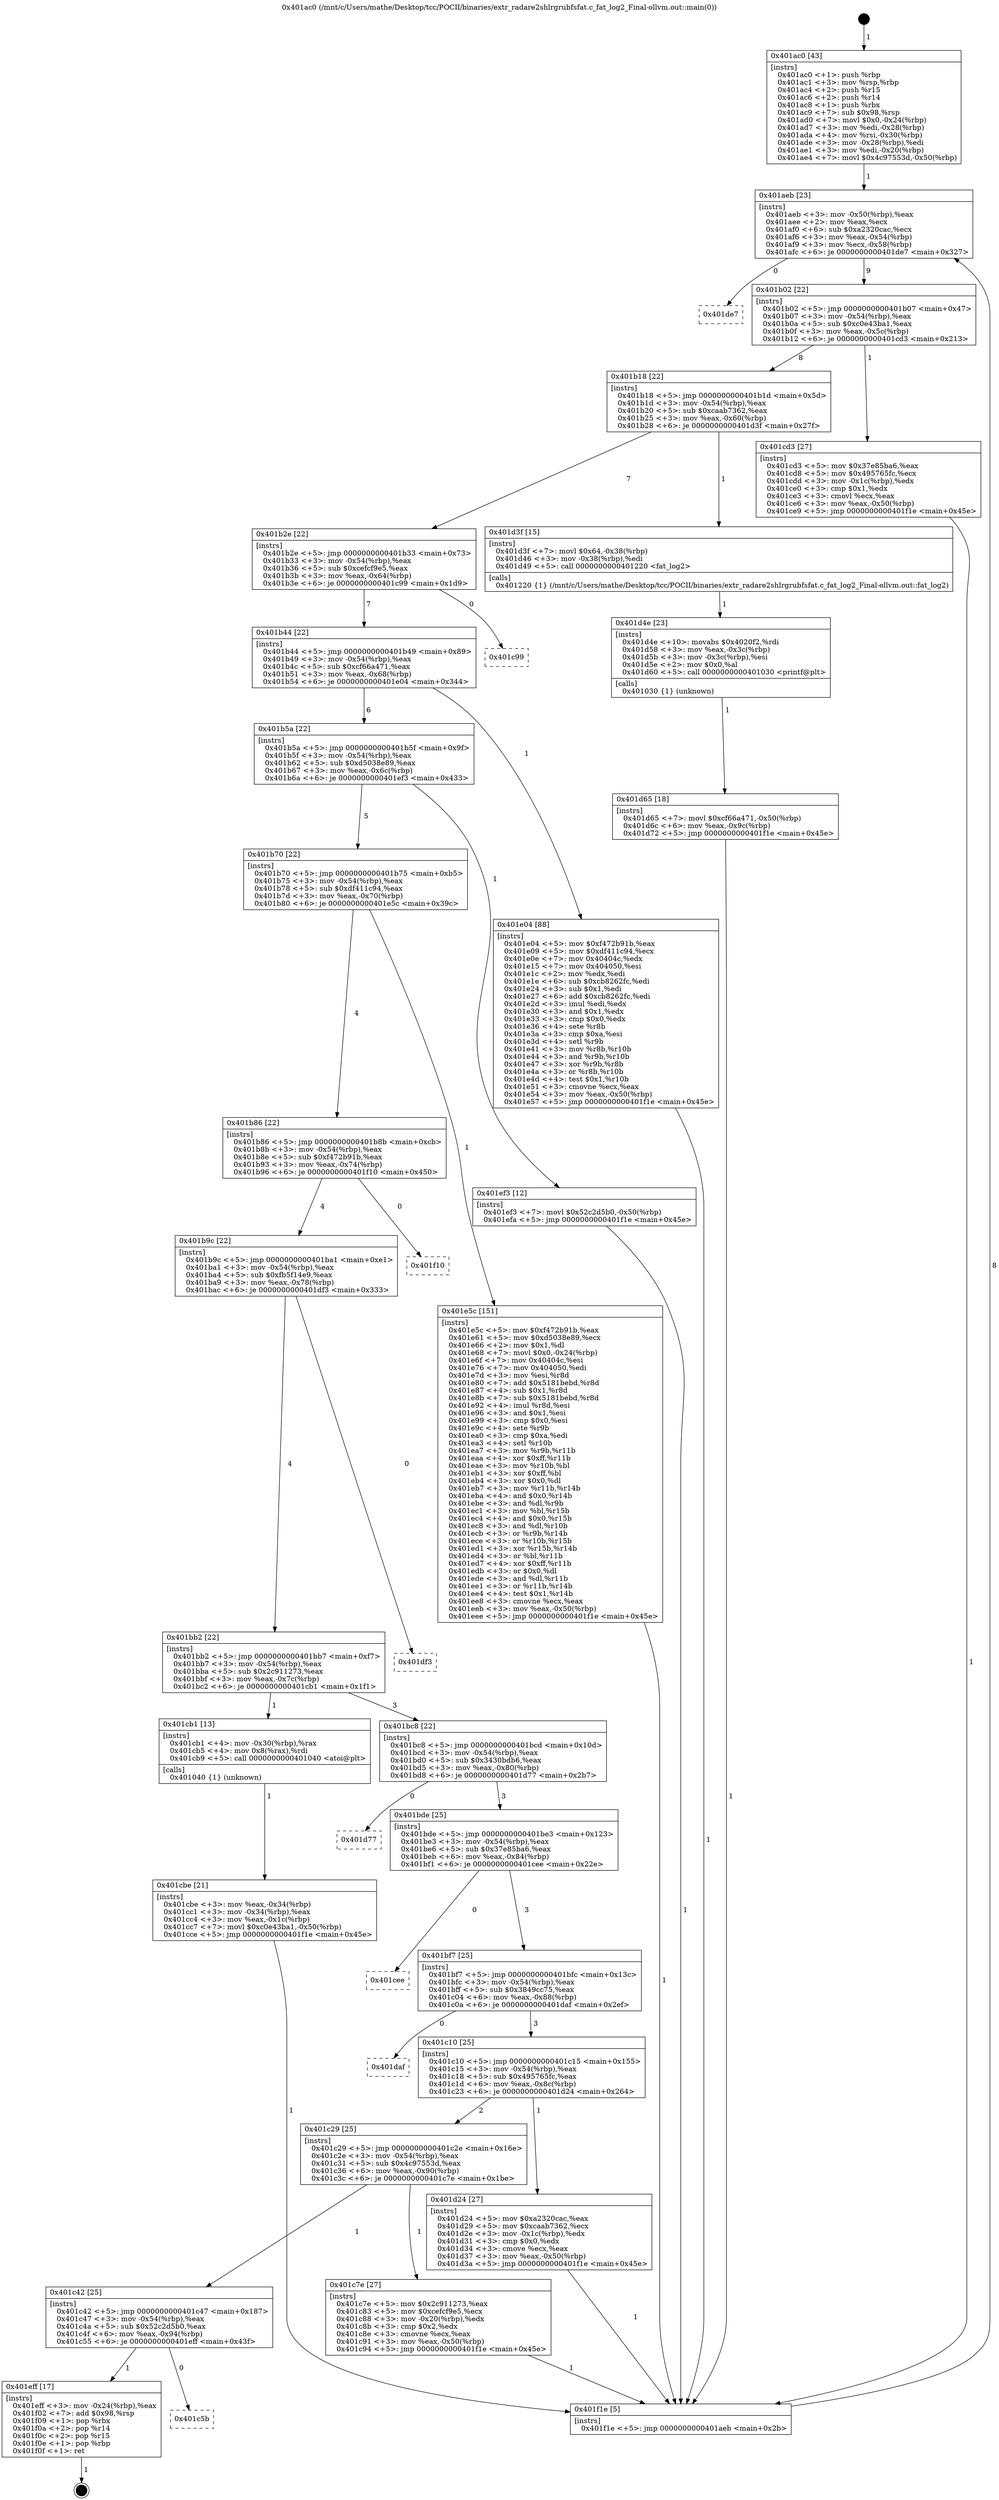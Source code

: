 digraph "0x401ac0" {
  label = "0x401ac0 (/mnt/c/Users/mathe/Desktop/tcc/POCII/binaries/extr_radare2shlrgrubfsfat.c_fat_log2_Final-ollvm.out::main(0))"
  labelloc = "t"
  node[shape=record]

  Entry [label="",width=0.3,height=0.3,shape=circle,fillcolor=black,style=filled]
  "0x401aeb" [label="{
     0x401aeb [23]\l
     | [instrs]\l
     &nbsp;&nbsp;0x401aeb \<+3\>: mov -0x50(%rbp),%eax\l
     &nbsp;&nbsp;0x401aee \<+2\>: mov %eax,%ecx\l
     &nbsp;&nbsp;0x401af0 \<+6\>: sub $0xa2320cac,%ecx\l
     &nbsp;&nbsp;0x401af6 \<+3\>: mov %eax,-0x54(%rbp)\l
     &nbsp;&nbsp;0x401af9 \<+3\>: mov %ecx,-0x58(%rbp)\l
     &nbsp;&nbsp;0x401afc \<+6\>: je 0000000000401de7 \<main+0x327\>\l
  }"]
  "0x401de7" [label="{
     0x401de7\l
  }", style=dashed]
  "0x401b02" [label="{
     0x401b02 [22]\l
     | [instrs]\l
     &nbsp;&nbsp;0x401b02 \<+5\>: jmp 0000000000401b07 \<main+0x47\>\l
     &nbsp;&nbsp;0x401b07 \<+3\>: mov -0x54(%rbp),%eax\l
     &nbsp;&nbsp;0x401b0a \<+5\>: sub $0xc0e43ba1,%eax\l
     &nbsp;&nbsp;0x401b0f \<+3\>: mov %eax,-0x5c(%rbp)\l
     &nbsp;&nbsp;0x401b12 \<+6\>: je 0000000000401cd3 \<main+0x213\>\l
  }"]
  Exit [label="",width=0.3,height=0.3,shape=circle,fillcolor=black,style=filled,peripheries=2]
  "0x401cd3" [label="{
     0x401cd3 [27]\l
     | [instrs]\l
     &nbsp;&nbsp;0x401cd3 \<+5\>: mov $0x37e85ba6,%eax\l
     &nbsp;&nbsp;0x401cd8 \<+5\>: mov $0x495765fc,%ecx\l
     &nbsp;&nbsp;0x401cdd \<+3\>: mov -0x1c(%rbp),%edx\l
     &nbsp;&nbsp;0x401ce0 \<+3\>: cmp $0x1,%edx\l
     &nbsp;&nbsp;0x401ce3 \<+3\>: cmovl %ecx,%eax\l
     &nbsp;&nbsp;0x401ce6 \<+3\>: mov %eax,-0x50(%rbp)\l
     &nbsp;&nbsp;0x401ce9 \<+5\>: jmp 0000000000401f1e \<main+0x45e\>\l
  }"]
  "0x401b18" [label="{
     0x401b18 [22]\l
     | [instrs]\l
     &nbsp;&nbsp;0x401b18 \<+5\>: jmp 0000000000401b1d \<main+0x5d\>\l
     &nbsp;&nbsp;0x401b1d \<+3\>: mov -0x54(%rbp),%eax\l
     &nbsp;&nbsp;0x401b20 \<+5\>: sub $0xcaab7362,%eax\l
     &nbsp;&nbsp;0x401b25 \<+3\>: mov %eax,-0x60(%rbp)\l
     &nbsp;&nbsp;0x401b28 \<+6\>: je 0000000000401d3f \<main+0x27f\>\l
  }"]
  "0x401c5b" [label="{
     0x401c5b\l
  }", style=dashed]
  "0x401d3f" [label="{
     0x401d3f [15]\l
     | [instrs]\l
     &nbsp;&nbsp;0x401d3f \<+7\>: movl $0x64,-0x38(%rbp)\l
     &nbsp;&nbsp;0x401d46 \<+3\>: mov -0x38(%rbp),%edi\l
     &nbsp;&nbsp;0x401d49 \<+5\>: call 0000000000401220 \<fat_log2\>\l
     | [calls]\l
     &nbsp;&nbsp;0x401220 \{1\} (/mnt/c/Users/mathe/Desktop/tcc/POCII/binaries/extr_radare2shlrgrubfsfat.c_fat_log2_Final-ollvm.out::fat_log2)\l
  }"]
  "0x401b2e" [label="{
     0x401b2e [22]\l
     | [instrs]\l
     &nbsp;&nbsp;0x401b2e \<+5\>: jmp 0000000000401b33 \<main+0x73\>\l
     &nbsp;&nbsp;0x401b33 \<+3\>: mov -0x54(%rbp),%eax\l
     &nbsp;&nbsp;0x401b36 \<+5\>: sub $0xcefcf9e5,%eax\l
     &nbsp;&nbsp;0x401b3b \<+3\>: mov %eax,-0x64(%rbp)\l
     &nbsp;&nbsp;0x401b3e \<+6\>: je 0000000000401c99 \<main+0x1d9\>\l
  }"]
  "0x401eff" [label="{
     0x401eff [17]\l
     | [instrs]\l
     &nbsp;&nbsp;0x401eff \<+3\>: mov -0x24(%rbp),%eax\l
     &nbsp;&nbsp;0x401f02 \<+7\>: add $0x98,%rsp\l
     &nbsp;&nbsp;0x401f09 \<+1\>: pop %rbx\l
     &nbsp;&nbsp;0x401f0a \<+2\>: pop %r14\l
     &nbsp;&nbsp;0x401f0c \<+2\>: pop %r15\l
     &nbsp;&nbsp;0x401f0e \<+1\>: pop %rbp\l
     &nbsp;&nbsp;0x401f0f \<+1\>: ret\l
  }"]
  "0x401c99" [label="{
     0x401c99\l
  }", style=dashed]
  "0x401b44" [label="{
     0x401b44 [22]\l
     | [instrs]\l
     &nbsp;&nbsp;0x401b44 \<+5\>: jmp 0000000000401b49 \<main+0x89\>\l
     &nbsp;&nbsp;0x401b49 \<+3\>: mov -0x54(%rbp),%eax\l
     &nbsp;&nbsp;0x401b4c \<+5\>: sub $0xcf66a471,%eax\l
     &nbsp;&nbsp;0x401b51 \<+3\>: mov %eax,-0x68(%rbp)\l
     &nbsp;&nbsp;0x401b54 \<+6\>: je 0000000000401e04 \<main+0x344\>\l
  }"]
  "0x401d65" [label="{
     0x401d65 [18]\l
     | [instrs]\l
     &nbsp;&nbsp;0x401d65 \<+7\>: movl $0xcf66a471,-0x50(%rbp)\l
     &nbsp;&nbsp;0x401d6c \<+6\>: mov %eax,-0x9c(%rbp)\l
     &nbsp;&nbsp;0x401d72 \<+5\>: jmp 0000000000401f1e \<main+0x45e\>\l
  }"]
  "0x401e04" [label="{
     0x401e04 [88]\l
     | [instrs]\l
     &nbsp;&nbsp;0x401e04 \<+5\>: mov $0xf472b91b,%eax\l
     &nbsp;&nbsp;0x401e09 \<+5\>: mov $0xdf411c94,%ecx\l
     &nbsp;&nbsp;0x401e0e \<+7\>: mov 0x40404c,%edx\l
     &nbsp;&nbsp;0x401e15 \<+7\>: mov 0x404050,%esi\l
     &nbsp;&nbsp;0x401e1c \<+2\>: mov %edx,%edi\l
     &nbsp;&nbsp;0x401e1e \<+6\>: sub $0xcb8262fc,%edi\l
     &nbsp;&nbsp;0x401e24 \<+3\>: sub $0x1,%edi\l
     &nbsp;&nbsp;0x401e27 \<+6\>: add $0xcb8262fc,%edi\l
     &nbsp;&nbsp;0x401e2d \<+3\>: imul %edi,%edx\l
     &nbsp;&nbsp;0x401e30 \<+3\>: and $0x1,%edx\l
     &nbsp;&nbsp;0x401e33 \<+3\>: cmp $0x0,%edx\l
     &nbsp;&nbsp;0x401e36 \<+4\>: sete %r8b\l
     &nbsp;&nbsp;0x401e3a \<+3\>: cmp $0xa,%esi\l
     &nbsp;&nbsp;0x401e3d \<+4\>: setl %r9b\l
     &nbsp;&nbsp;0x401e41 \<+3\>: mov %r8b,%r10b\l
     &nbsp;&nbsp;0x401e44 \<+3\>: and %r9b,%r10b\l
     &nbsp;&nbsp;0x401e47 \<+3\>: xor %r9b,%r8b\l
     &nbsp;&nbsp;0x401e4a \<+3\>: or %r8b,%r10b\l
     &nbsp;&nbsp;0x401e4d \<+4\>: test $0x1,%r10b\l
     &nbsp;&nbsp;0x401e51 \<+3\>: cmovne %ecx,%eax\l
     &nbsp;&nbsp;0x401e54 \<+3\>: mov %eax,-0x50(%rbp)\l
     &nbsp;&nbsp;0x401e57 \<+5\>: jmp 0000000000401f1e \<main+0x45e\>\l
  }"]
  "0x401b5a" [label="{
     0x401b5a [22]\l
     | [instrs]\l
     &nbsp;&nbsp;0x401b5a \<+5\>: jmp 0000000000401b5f \<main+0x9f\>\l
     &nbsp;&nbsp;0x401b5f \<+3\>: mov -0x54(%rbp),%eax\l
     &nbsp;&nbsp;0x401b62 \<+5\>: sub $0xd5038e89,%eax\l
     &nbsp;&nbsp;0x401b67 \<+3\>: mov %eax,-0x6c(%rbp)\l
     &nbsp;&nbsp;0x401b6a \<+6\>: je 0000000000401ef3 \<main+0x433\>\l
  }"]
  "0x401d4e" [label="{
     0x401d4e [23]\l
     | [instrs]\l
     &nbsp;&nbsp;0x401d4e \<+10\>: movabs $0x4020f2,%rdi\l
     &nbsp;&nbsp;0x401d58 \<+3\>: mov %eax,-0x3c(%rbp)\l
     &nbsp;&nbsp;0x401d5b \<+3\>: mov -0x3c(%rbp),%esi\l
     &nbsp;&nbsp;0x401d5e \<+2\>: mov $0x0,%al\l
     &nbsp;&nbsp;0x401d60 \<+5\>: call 0000000000401030 \<printf@plt\>\l
     | [calls]\l
     &nbsp;&nbsp;0x401030 \{1\} (unknown)\l
  }"]
  "0x401ef3" [label="{
     0x401ef3 [12]\l
     | [instrs]\l
     &nbsp;&nbsp;0x401ef3 \<+7\>: movl $0x52c2d5b0,-0x50(%rbp)\l
     &nbsp;&nbsp;0x401efa \<+5\>: jmp 0000000000401f1e \<main+0x45e\>\l
  }"]
  "0x401b70" [label="{
     0x401b70 [22]\l
     | [instrs]\l
     &nbsp;&nbsp;0x401b70 \<+5\>: jmp 0000000000401b75 \<main+0xb5\>\l
     &nbsp;&nbsp;0x401b75 \<+3\>: mov -0x54(%rbp),%eax\l
     &nbsp;&nbsp;0x401b78 \<+5\>: sub $0xdf411c94,%eax\l
     &nbsp;&nbsp;0x401b7d \<+3\>: mov %eax,-0x70(%rbp)\l
     &nbsp;&nbsp;0x401b80 \<+6\>: je 0000000000401e5c \<main+0x39c\>\l
  }"]
  "0x401cbe" [label="{
     0x401cbe [21]\l
     | [instrs]\l
     &nbsp;&nbsp;0x401cbe \<+3\>: mov %eax,-0x34(%rbp)\l
     &nbsp;&nbsp;0x401cc1 \<+3\>: mov -0x34(%rbp),%eax\l
     &nbsp;&nbsp;0x401cc4 \<+3\>: mov %eax,-0x1c(%rbp)\l
     &nbsp;&nbsp;0x401cc7 \<+7\>: movl $0xc0e43ba1,-0x50(%rbp)\l
     &nbsp;&nbsp;0x401cce \<+5\>: jmp 0000000000401f1e \<main+0x45e\>\l
  }"]
  "0x401e5c" [label="{
     0x401e5c [151]\l
     | [instrs]\l
     &nbsp;&nbsp;0x401e5c \<+5\>: mov $0xf472b91b,%eax\l
     &nbsp;&nbsp;0x401e61 \<+5\>: mov $0xd5038e89,%ecx\l
     &nbsp;&nbsp;0x401e66 \<+2\>: mov $0x1,%dl\l
     &nbsp;&nbsp;0x401e68 \<+7\>: movl $0x0,-0x24(%rbp)\l
     &nbsp;&nbsp;0x401e6f \<+7\>: mov 0x40404c,%esi\l
     &nbsp;&nbsp;0x401e76 \<+7\>: mov 0x404050,%edi\l
     &nbsp;&nbsp;0x401e7d \<+3\>: mov %esi,%r8d\l
     &nbsp;&nbsp;0x401e80 \<+7\>: add $0x5181bebd,%r8d\l
     &nbsp;&nbsp;0x401e87 \<+4\>: sub $0x1,%r8d\l
     &nbsp;&nbsp;0x401e8b \<+7\>: sub $0x5181bebd,%r8d\l
     &nbsp;&nbsp;0x401e92 \<+4\>: imul %r8d,%esi\l
     &nbsp;&nbsp;0x401e96 \<+3\>: and $0x1,%esi\l
     &nbsp;&nbsp;0x401e99 \<+3\>: cmp $0x0,%esi\l
     &nbsp;&nbsp;0x401e9c \<+4\>: sete %r9b\l
     &nbsp;&nbsp;0x401ea0 \<+3\>: cmp $0xa,%edi\l
     &nbsp;&nbsp;0x401ea3 \<+4\>: setl %r10b\l
     &nbsp;&nbsp;0x401ea7 \<+3\>: mov %r9b,%r11b\l
     &nbsp;&nbsp;0x401eaa \<+4\>: xor $0xff,%r11b\l
     &nbsp;&nbsp;0x401eae \<+3\>: mov %r10b,%bl\l
     &nbsp;&nbsp;0x401eb1 \<+3\>: xor $0xff,%bl\l
     &nbsp;&nbsp;0x401eb4 \<+3\>: xor $0x0,%dl\l
     &nbsp;&nbsp;0x401eb7 \<+3\>: mov %r11b,%r14b\l
     &nbsp;&nbsp;0x401eba \<+4\>: and $0x0,%r14b\l
     &nbsp;&nbsp;0x401ebe \<+3\>: and %dl,%r9b\l
     &nbsp;&nbsp;0x401ec1 \<+3\>: mov %bl,%r15b\l
     &nbsp;&nbsp;0x401ec4 \<+4\>: and $0x0,%r15b\l
     &nbsp;&nbsp;0x401ec8 \<+3\>: and %dl,%r10b\l
     &nbsp;&nbsp;0x401ecb \<+3\>: or %r9b,%r14b\l
     &nbsp;&nbsp;0x401ece \<+3\>: or %r10b,%r15b\l
     &nbsp;&nbsp;0x401ed1 \<+3\>: xor %r15b,%r14b\l
     &nbsp;&nbsp;0x401ed4 \<+3\>: or %bl,%r11b\l
     &nbsp;&nbsp;0x401ed7 \<+4\>: xor $0xff,%r11b\l
     &nbsp;&nbsp;0x401edb \<+3\>: or $0x0,%dl\l
     &nbsp;&nbsp;0x401ede \<+3\>: and %dl,%r11b\l
     &nbsp;&nbsp;0x401ee1 \<+3\>: or %r11b,%r14b\l
     &nbsp;&nbsp;0x401ee4 \<+4\>: test $0x1,%r14b\l
     &nbsp;&nbsp;0x401ee8 \<+3\>: cmovne %ecx,%eax\l
     &nbsp;&nbsp;0x401eeb \<+3\>: mov %eax,-0x50(%rbp)\l
     &nbsp;&nbsp;0x401eee \<+5\>: jmp 0000000000401f1e \<main+0x45e\>\l
  }"]
  "0x401b86" [label="{
     0x401b86 [22]\l
     | [instrs]\l
     &nbsp;&nbsp;0x401b86 \<+5\>: jmp 0000000000401b8b \<main+0xcb\>\l
     &nbsp;&nbsp;0x401b8b \<+3\>: mov -0x54(%rbp),%eax\l
     &nbsp;&nbsp;0x401b8e \<+5\>: sub $0xf472b91b,%eax\l
     &nbsp;&nbsp;0x401b93 \<+3\>: mov %eax,-0x74(%rbp)\l
     &nbsp;&nbsp;0x401b96 \<+6\>: je 0000000000401f10 \<main+0x450\>\l
  }"]
  "0x401ac0" [label="{
     0x401ac0 [43]\l
     | [instrs]\l
     &nbsp;&nbsp;0x401ac0 \<+1\>: push %rbp\l
     &nbsp;&nbsp;0x401ac1 \<+3\>: mov %rsp,%rbp\l
     &nbsp;&nbsp;0x401ac4 \<+2\>: push %r15\l
     &nbsp;&nbsp;0x401ac6 \<+2\>: push %r14\l
     &nbsp;&nbsp;0x401ac8 \<+1\>: push %rbx\l
     &nbsp;&nbsp;0x401ac9 \<+7\>: sub $0x98,%rsp\l
     &nbsp;&nbsp;0x401ad0 \<+7\>: movl $0x0,-0x24(%rbp)\l
     &nbsp;&nbsp;0x401ad7 \<+3\>: mov %edi,-0x28(%rbp)\l
     &nbsp;&nbsp;0x401ada \<+4\>: mov %rsi,-0x30(%rbp)\l
     &nbsp;&nbsp;0x401ade \<+3\>: mov -0x28(%rbp),%edi\l
     &nbsp;&nbsp;0x401ae1 \<+3\>: mov %edi,-0x20(%rbp)\l
     &nbsp;&nbsp;0x401ae4 \<+7\>: movl $0x4c97553d,-0x50(%rbp)\l
  }"]
  "0x401f10" [label="{
     0x401f10\l
  }", style=dashed]
  "0x401b9c" [label="{
     0x401b9c [22]\l
     | [instrs]\l
     &nbsp;&nbsp;0x401b9c \<+5\>: jmp 0000000000401ba1 \<main+0xe1\>\l
     &nbsp;&nbsp;0x401ba1 \<+3\>: mov -0x54(%rbp),%eax\l
     &nbsp;&nbsp;0x401ba4 \<+5\>: sub $0xfb5f14e9,%eax\l
     &nbsp;&nbsp;0x401ba9 \<+3\>: mov %eax,-0x78(%rbp)\l
     &nbsp;&nbsp;0x401bac \<+6\>: je 0000000000401df3 \<main+0x333\>\l
  }"]
  "0x401f1e" [label="{
     0x401f1e [5]\l
     | [instrs]\l
     &nbsp;&nbsp;0x401f1e \<+5\>: jmp 0000000000401aeb \<main+0x2b\>\l
  }"]
  "0x401df3" [label="{
     0x401df3\l
  }", style=dashed]
  "0x401bb2" [label="{
     0x401bb2 [22]\l
     | [instrs]\l
     &nbsp;&nbsp;0x401bb2 \<+5\>: jmp 0000000000401bb7 \<main+0xf7\>\l
     &nbsp;&nbsp;0x401bb7 \<+3\>: mov -0x54(%rbp),%eax\l
     &nbsp;&nbsp;0x401bba \<+5\>: sub $0x2c911273,%eax\l
     &nbsp;&nbsp;0x401bbf \<+3\>: mov %eax,-0x7c(%rbp)\l
     &nbsp;&nbsp;0x401bc2 \<+6\>: je 0000000000401cb1 \<main+0x1f1\>\l
  }"]
  "0x401c42" [label="{
     0x401c42 [25]\l
     | [instrs]\l
     &nbsp;&nbsp;0x401c42 \<+5\>: jmp 0000000000401c47 \<main+0x187\>\l
     &nbsp;&nbsp;0x401c47 \<+3\>: mov -0x54(%rbp),%eax\l
     &nbsp;&nbsp;0x401c4a \<+5\>: sub $0x52c2d5b0,%eax\l
     &nbsp;&nbsp;0x401c4f \<+6\>: mov %eax,-0x94(%rbp)\l
     &nbsp;&nbsp;0x401c55 \<+6\>: je 0000000000401eff \<main+0x43f\>\l
  }"]
  "0x401cb1" [label="{
     0x401cb1 [13]\l
     | [instrs]\l
     &nbsp;&nbsp;0x401cb1 \<+4\>: mov -0x30(%rbp),%rax\l
     &nbsp;&nbsp;0x401cb5 \<+4\>: mov 0x8(%rax),%rdi\l
     &nbsp;&nbsp;0x401cb9 \<+5\>: call 0000000000401040 \<atoi@plt\>\l
     | [calls]\l
     &nbsp;&nbsp;0x401040 \{1\} (unknown)\l
  }"]
  "0x401bc8" [label="{
     0x401bc8 [22]\l
     | [instrs]\l
     &nbsp;&nbsp;0x401bc8 \<+5\>: jmp 0000000000401bcd \<main+0x10d\>\l
     &nbsp;&nbsp;0x401bcd \<+3\>: mov -0x54(%rbp),%eax\l
     &nbsp;&nbsp;0x401bd0 \<+5\>: sub $0x3430bdb6,%eax\l
     &nbsp;&nbsp;0x401bd5 \<+3\>: mov %eax,-0x80(%rbp)\l
     &nbsp;&nbsp;0x401bd8 \<+6\>: je 0000000000401d77 \<main+0x2b7\>\l
  }"]
  "0x401c7e" [label="{
     0x401c7e [27]\l
     | [instrs]\l
     &nbsp;&nbsp;0x401c7e \<+5\>: mov $0x2c911273,%eax\l
     &nbsp;&nbsp;0x401c83 \<+5\>: mov $0xcefcf9e5,%ecx\l
     &nbsp;&nbsp;0x401c88 \<+3\>: mov -0x20(%rbp),%edx\l
     &nbsp;&nbsp;0x401c8b \<+3\>: cmp $0x2,%edx\l
     &nbsp;&nbsp;0x401c8e \<+3\>: cmovne %ecx,%eax\l
     &nbsp;&nbsp;0x401c91 \<+3\>: mov %eax,-0x50(%rbp)\l
     &nbsp;&nbsp;0x401c94 \<+5\>: jmp 0000000000401f1e \<main+0x45e\>\l
  }"]
  "0x401d77" [label="{
     0x401d77\l
  }", style=dashed]
  "0x401bde" [label="{
     0x401bde [25]\l
     | [instrs]\l
     &nbsp;&nbsp;0x401bde \<+5\>: jmp 0000000000401be3 \<main+0x123\>\l
     &nbsp;&nbsp;0x401be3 \<+3\>: mov -0x54(%rbp),%eax\l
     &nbsp;&nbsp;0x401be6 \<+5\>: sub $0x37e85ba6,%eax\l
     &nbsp;&nbsp;0x401beb \<+6\>: mov %eax,-0x84(%rbp)\l
     &nbsp;&nbsp;0x401bf1 \<+6\>: je 0000000000401cee \<main+0x22e\>\l
  }"]
  "0x401c29" [label="{
     0x401c29 [25]\l
     | [instrs]\l
     &nbsp;&nbsp;0x401c29 \<+5\>: jmp 0000000000401c2e \<main+0x16e\>\l
     &nbsp;&nbsp;0x401c2e \<+3\>: mov -0x54(%rbp),%eax\l
     &nbsp;&nbsp;0x401c31 \<+5\>: sub $0x4c97553d,%eax\l
     &nbsp;&nbsp;0x401c36 \<+6\>: mov %eax,-0x90(%rbp)\l
     &nbsp;&nbsp;0x401c3c \<+6\>: je 0000000000401c7e \<main+0x1be\>\l
  }"]
  "0x401cee" [label="{
     0x401cee\l
  }", style=dashed]
  "0x401bf7" [label="{
     0x401bf7 [25]\l
     | [instrs]\l
     &nbsp;&nbsp;0x401bf7 \<+5\>: jmp 0000000000401bfc \<main+0x13c\>\l
     &nbsp;&nbsp;0x401bfc \<+3\>: mov -0x54(%rbp),%eax\l
     &nbsp;&nbsp;0x401bff \<+5\>: sub $0x3849cc75,%eax\l
     &nbsp;&nbsp;0x401c04 \<+6\>: mov %eax,-0x88(%rbp)\l
     &nbsp;&nbsp;0x401c0a \<+6\>: je 0000000000401daf \<main+0x2ef\>\l
  }"]
  "0x401d24" [label="{
     0x401d24 [27]\l
     | [instrs]\l
     &nbsp;&nbsp;0x401d24 \<+5\>: mov $0xa2320cac,%eax\l
     &nbsp;&nbsp;0x401d29 \<+5\>: mov $0xcaab7362,%ecx\l
     &nbsp;&nbsp;0x401d2e \<+3\>: mov -0x1c(%rbp),%edx\l
     &nbsp;&nbsp;0x401d31 \<+3\>: cmp $0x0,%edx\l
     &nbsp;&nbsp;0x401d34 \<+3\>: cmove %ecx,%eax\l
     &nbsp;&nbsp;0x401d37 \<+3\>: mov %eax,-0x50(%rbp)\l
     &nbsp;&nbsp;0x401d3a \<+5\>: jmp 0000000000401f1e \<main+0x45e\>\l
  }"]
  "0x401daf" [label="{
     0x401daf\l
  }", style=dashed]
  "0x401c10" [label="{
     0x401c10 [25]\l
     | [instrs]\l
     &nbsp;&nbsp;0x401c10 \<+5\>: jmp 0000000000401c15 \<main+0x155\>\l
     &nbsp;&nbsp;0x401c15 \<+3\>: mov -0x54(%rbp),%eax\l
     &nbsp;&nbsp;0x401c18 \<+5\>: sub $0x495765fc,%eax\l
     &nbsp;&nbsp;0x401c1d \<+6\>: mov %eax,-0x8c(%rbp)\l
     &nbsp;&nbsp;0x401c23 \<+6\>: je 0000000000401d24 \<main+0x264\>\l
  }"]
  Entry -> "0x401ac0" [label=" 1"]
  "0x401aeb" -> "0x401de7" [label=" 0"]
  "0x401aeb" -> "0x401b02" [label=" 9"]
  "0x401eff" -> Exit [label=" 1"]
  "0x401b02" -> "0x401cd3" [label=" 1"]
  "0x401b02" -> "0x401b18" [label=" 8"]
  "0x401c42" -> "0x401c5b" [label=" 0"]
  "0x401b18" -> "0x401d3f" [label=" 1"]
  "0x401b18" -> "0x401b2e" [label=" 7"]
  "0x401c42" -> "0x401eff" [label=" 1"]
  "0x401b2e" -> "0x401c99" [label=" 0"]
  "0x401b2e" -> "0x401b44" [label=" 7"]
  "0x401ef3" -> "0x401f1e" [label=" 1"]
  "0x401b44" -> "0x401e04" [label=" 1"]
  "0x401b44" -> "0x401b5a" [label=" 6"]
  "0x401e5c" -> "0x401f1e" [label=" 1"]
  "0x401b5a" -> "0x401ef3" [label=" 1"]
  "0x401b5a" -> "0x401b70" [label=" 5"]
  "0x401e04" -> "0x401f1e" [label=" 1"]
  "0x401b70" -> "0x401e5c" [label=" 1"]
  "0x401b70" -> "0x401b86" [label=" 4"]
  "0x401d65" -> "0x401f1e" [label=" 1"]
  "0x401b86" -> "0x401f10" [label=" 0"]
  "0x401b86" -> "0x401b9c" [label=" 4"]
  "0x401d4e" -> "0x401d65" [label=" 1"]
  "0x401b9c" -> "0x401df3" [label=" 0"]
  "0x401b9c" -> "0x401bb2" [label=" 4"]
  "0x401d3f" -> "0x401d4e" [label=" 1"]
  "0x401bb2" -> "0x401cb1" [label=" 1"]
  "0x401bb2" -> "0x401bc8" [label=" 3"]
  "0x401d24" -> "0x401f1e" [label=" 1"]
  "0x401bc8" -> "0x401d77" [label=" 0"]
  "0x401bc8" -> "0x401bde" [label=" 3"]
  "0x401cd3" -> "0x401f1e" [label=" 1"]
  "0x401bde" -> "0x401cee" [label=" 0"]
  "0x401bde" -> "0x401bf7" [label=" 3"]
  "0x401cb1" -> "0x401cbe" [label=" 1"]
  "0x401bf7" -> "0x401daf" [label=" 0"]
  "0x401bf7" -> "0x401c10" [label=" 3"]
  "0x401f1e" -> "0x401aeb" [label=" 8"]
  "0x401c10" -> "0x401d24" [label=" 1"]
  "0x401c10" -> "0x401c29" [label=" 2"]
  "0x401cbe" -> "0x401f1e" [label=" 1"]
  "0x401c29" -> "0x401c7e" [label=" 1"]
  "0x401c29" -> "0x401c42" [label=" 1"]
  "0x401c7e" -> "0x401f1e" [label=" 1"]
  "0x401ac0" -> "0x401aeb" [label=" 1"]
}
